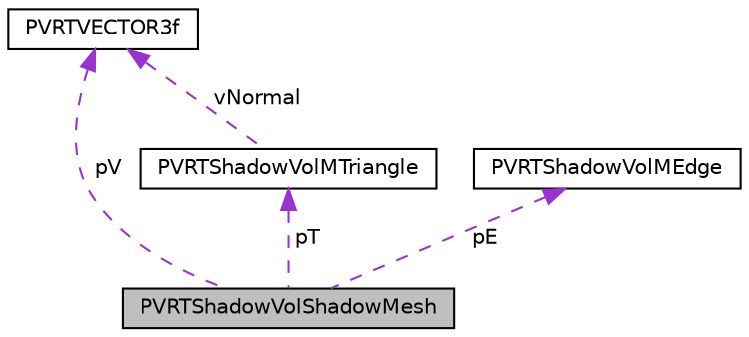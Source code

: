 digraph "PVRTShadowVolShadowMesh"
{
  edge [fontname="Helvetica",fontsize="10",labelfontname="Helvetica",labelfontsize="10"];
  node [fontname="Helvetica",fontsize="10",shape=record];
  Node1 [label="PVRTShadowVolShadowMesh",height=0.2,width=0.4,color="black", fillcolor="grey75", style="filled", fontcolor="black"];
  Node2 -> Node1 [dir="back",color="darkorchid3",fontsize="10",style="dashed",label=" pT" ,fontname="Helvetica"];
  Node2 [label="PVRTShadowVolMTriangle",height=0.2,width=0.4,color="black", fillcolor="white", style="filled",URL="$struct_p_v_r_t_shadow_vol_m_triangle.html",tooltip="Triangle to form part of a shadow volume mesh. "];
  Node3 -> Node2 [dir="back",color="darkorchid3",fontsize="10",style="dashed",label=" vNormal" ,fontname="Helvetica"];
  Node3 [label="PVRTVECTOR3f",height=0.2,width=0.4,color="black", fillcolor="white", style="filled",URL="$struct_p_v_r_t_v_e_c_t_o_r3f.html",tooltip="3D floating point vector "];
  Node4 -> Node1 [dir="back",color="darkorchid3",fontsize="10",style="dashed",label=" pE" ,fontname="Helvetica"];
  Node4 [label="PVRTShadowVolMEdge",height=0.2,width=0.4,color="black", fillcolor="white", style="filled",URL="$struct_p_v_r_t_shadow_vol_m_edge.html",tooltip="Edge to form part of a shadow volume mesh. "];
  Node3 -> Node1 [dir="back",color="darkorchid3",fontsize="10",style="dashed",label=" pV" ,fontname="Helvetica"];
}
